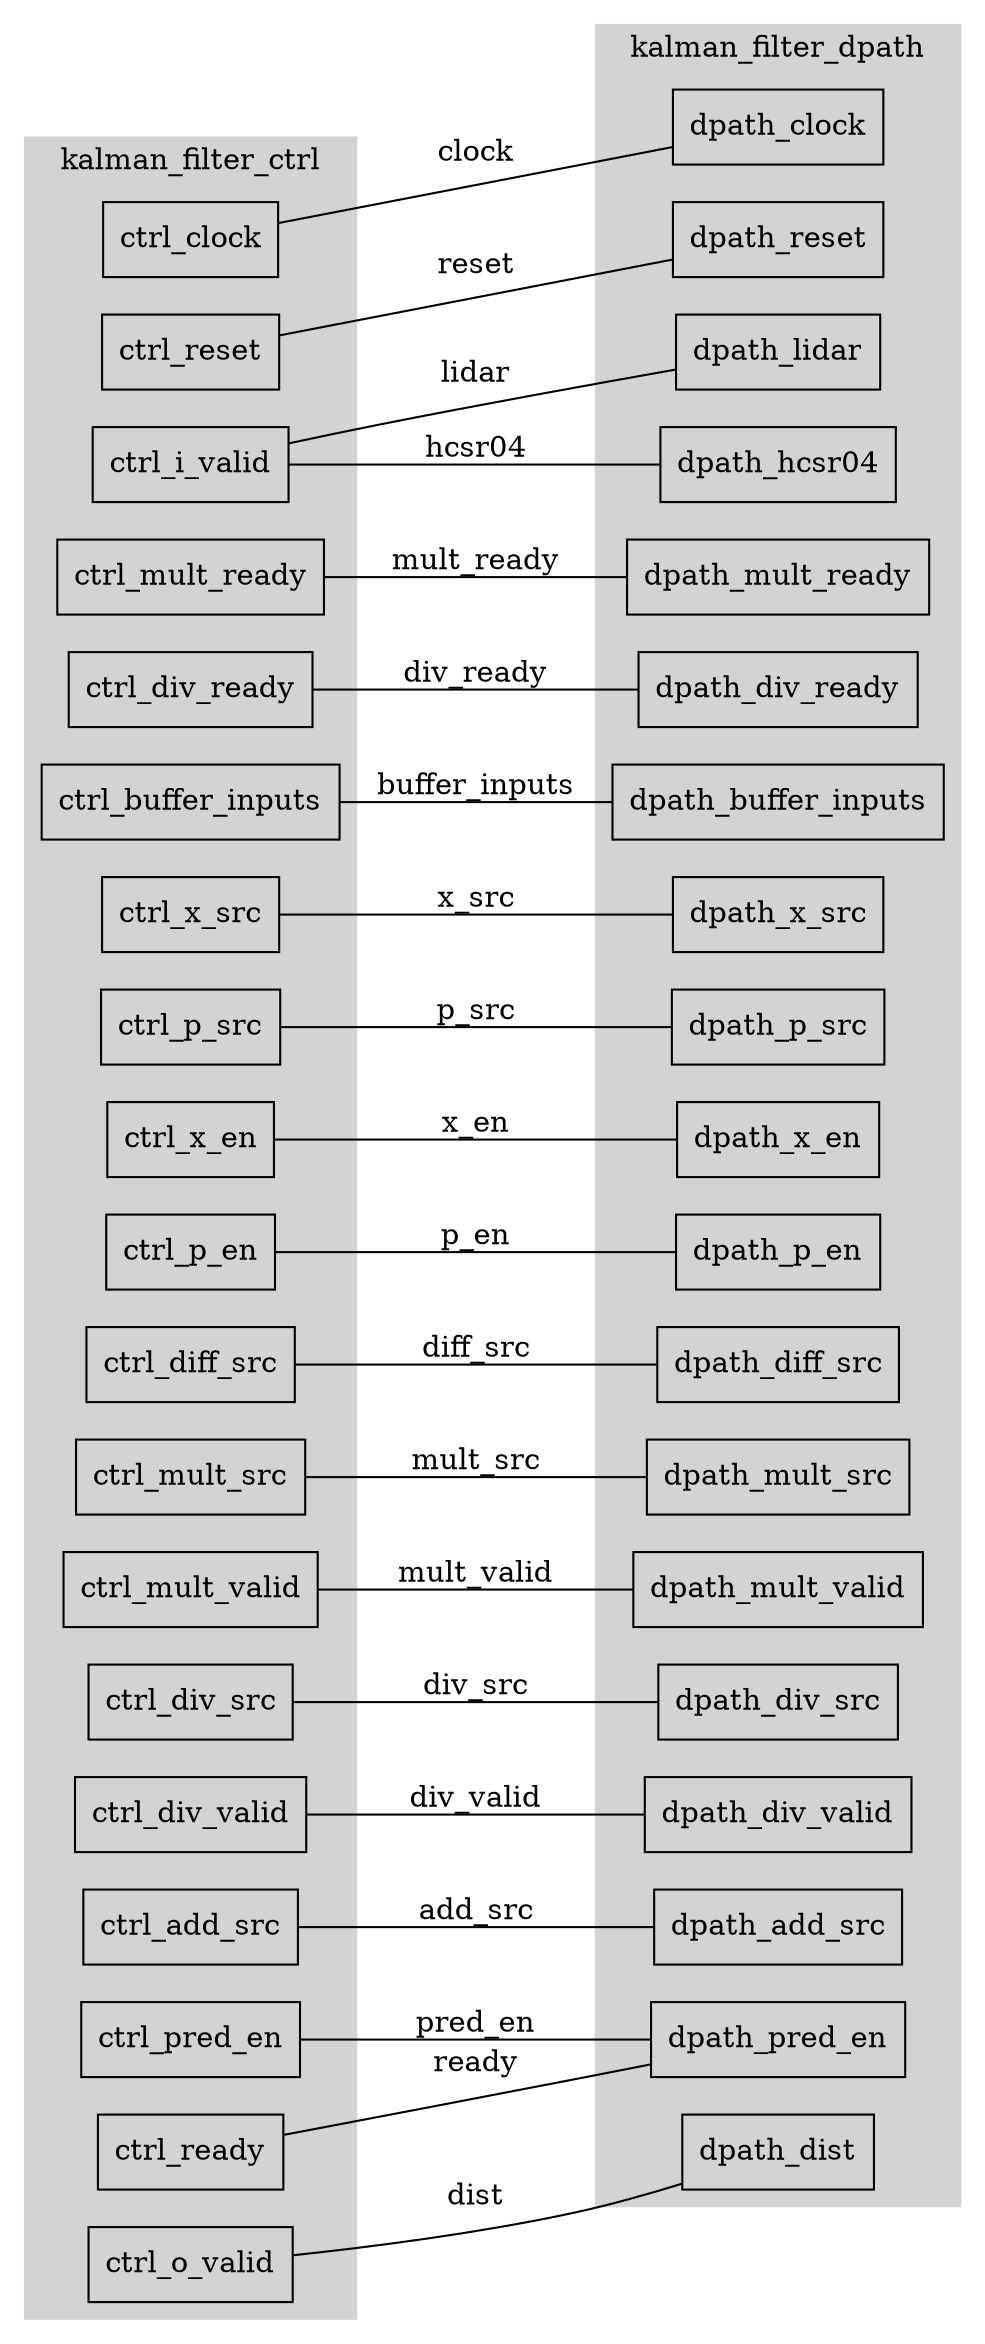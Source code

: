digraph kalman_filter_diagram {
  rankdir=LR;

  node [shape=box];
  edge [dir=none, color=black];

  subgraph cluster_ctrl {
    label="kalman_filter_ctrl";
    style=filled;
    color=lightgrey;

    ctrl_clock;
    ctrl_reset;
    ctrl_i_valid;
    ctrl_o_valid;
    ctrl_ready;
    ctrl_mult_ready;
    ctrl_div_ready;
    ctrl_buffer_inputs;
    ctrl_x_src;
    ctrl_p_src;
    ctrl_x_en;
    ctrl_p_en;
    ctrl_diff_src;
    ctrl_mult_src;
    ctrl_mult_valid;
    ctrl_div_src;
    ctrl_div_valid;
    ctrl_add_src;
    ctrl_pred_en;
  }

  subgraph cluster_dpath {
    label="kalman_filter_dpath";
    style=filled;
    color=lightgrey;

    dpath_clock;
    dpath_reset;
    dpath_mult_ready;
    dpath_div_ready;
    dpath_buffer_inputs;
    dpath_x_src;
    dpath_p_src;
    dpath_x_en;
    dpath_p_en;
    dpath_diff_src;
    dpath_mult_src;
    dpath_mult_valid;
    dpath_div_src;
    dpath_div_valid;
    dpath_add_src;
    dpath_pred_en;
    dpath_lidar;
    dpath_hcsr04;
    dpath_dist;
  }

  ctrl_mult_ready -> dpath_mult_ready [label="mult_ready"];
  ctrl_div_ready -> dpath_div_ready [label="div_ready"];
  ctrl_buffer_inputs -> dpath_buffer_inputs [label="buffer_inputs"];
  ctrl_x_src -> dpath_x_src [label="x_src"];
  ctrl_p_src -> dpath_p_src [label="p_src"];
  ctrl_x_en -> dpath_x_en [label="x_en"];
  ctrl_p_en -> dpath_p_en [label="p_en"];
  ctrl_diff_src -> dpath_diff_src [label="diff_src"];
  ctrl_mult_src -> dpath_mult_src [label="mult_src"];
  ctrl_mult_valid -> dpath_mult_valid [label="mult_valid"];
  ctrl_div_src -> dpath_div_src [label="div_src"];
  ctrl_div_valid -> dpath_div_valid [label="div_valid"];
  ctrl_add_src -> dpath_add_src [label="add_src"];
  ctrl_pred_en -> dpath_pred_en [label="pred_en"];

  ctrl_clock -> dpath_clock [label="clock"];
  ctrl_reset -> dpath_reset [label="reset"];
  ctrl_i_valid -> dpath_lidar [label="lidar"];
  ctrl_i_valid -> dpath_hcsr04 [label="hcsr04"];
  dpath_dist -> ctrl_o_valid [label="dist"];
  dpath_pred_en -> ctrl_ready [label="ready"];
}

